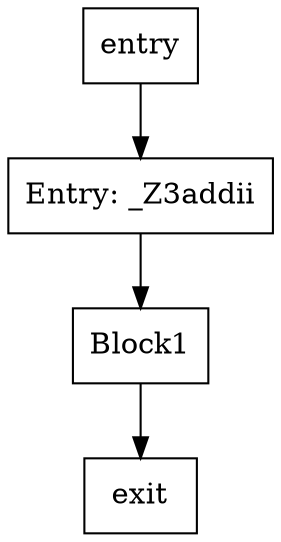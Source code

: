 digraph ControlFlowGraph {
    node [shape = rectangle];
    entry;
    node1 [label = "Entry: _Z3addii"];
    node2 [label = "Block1"];
    exit;
    
    entry -> node1;
    node1 -> node2;
    node2 -> exit;
}